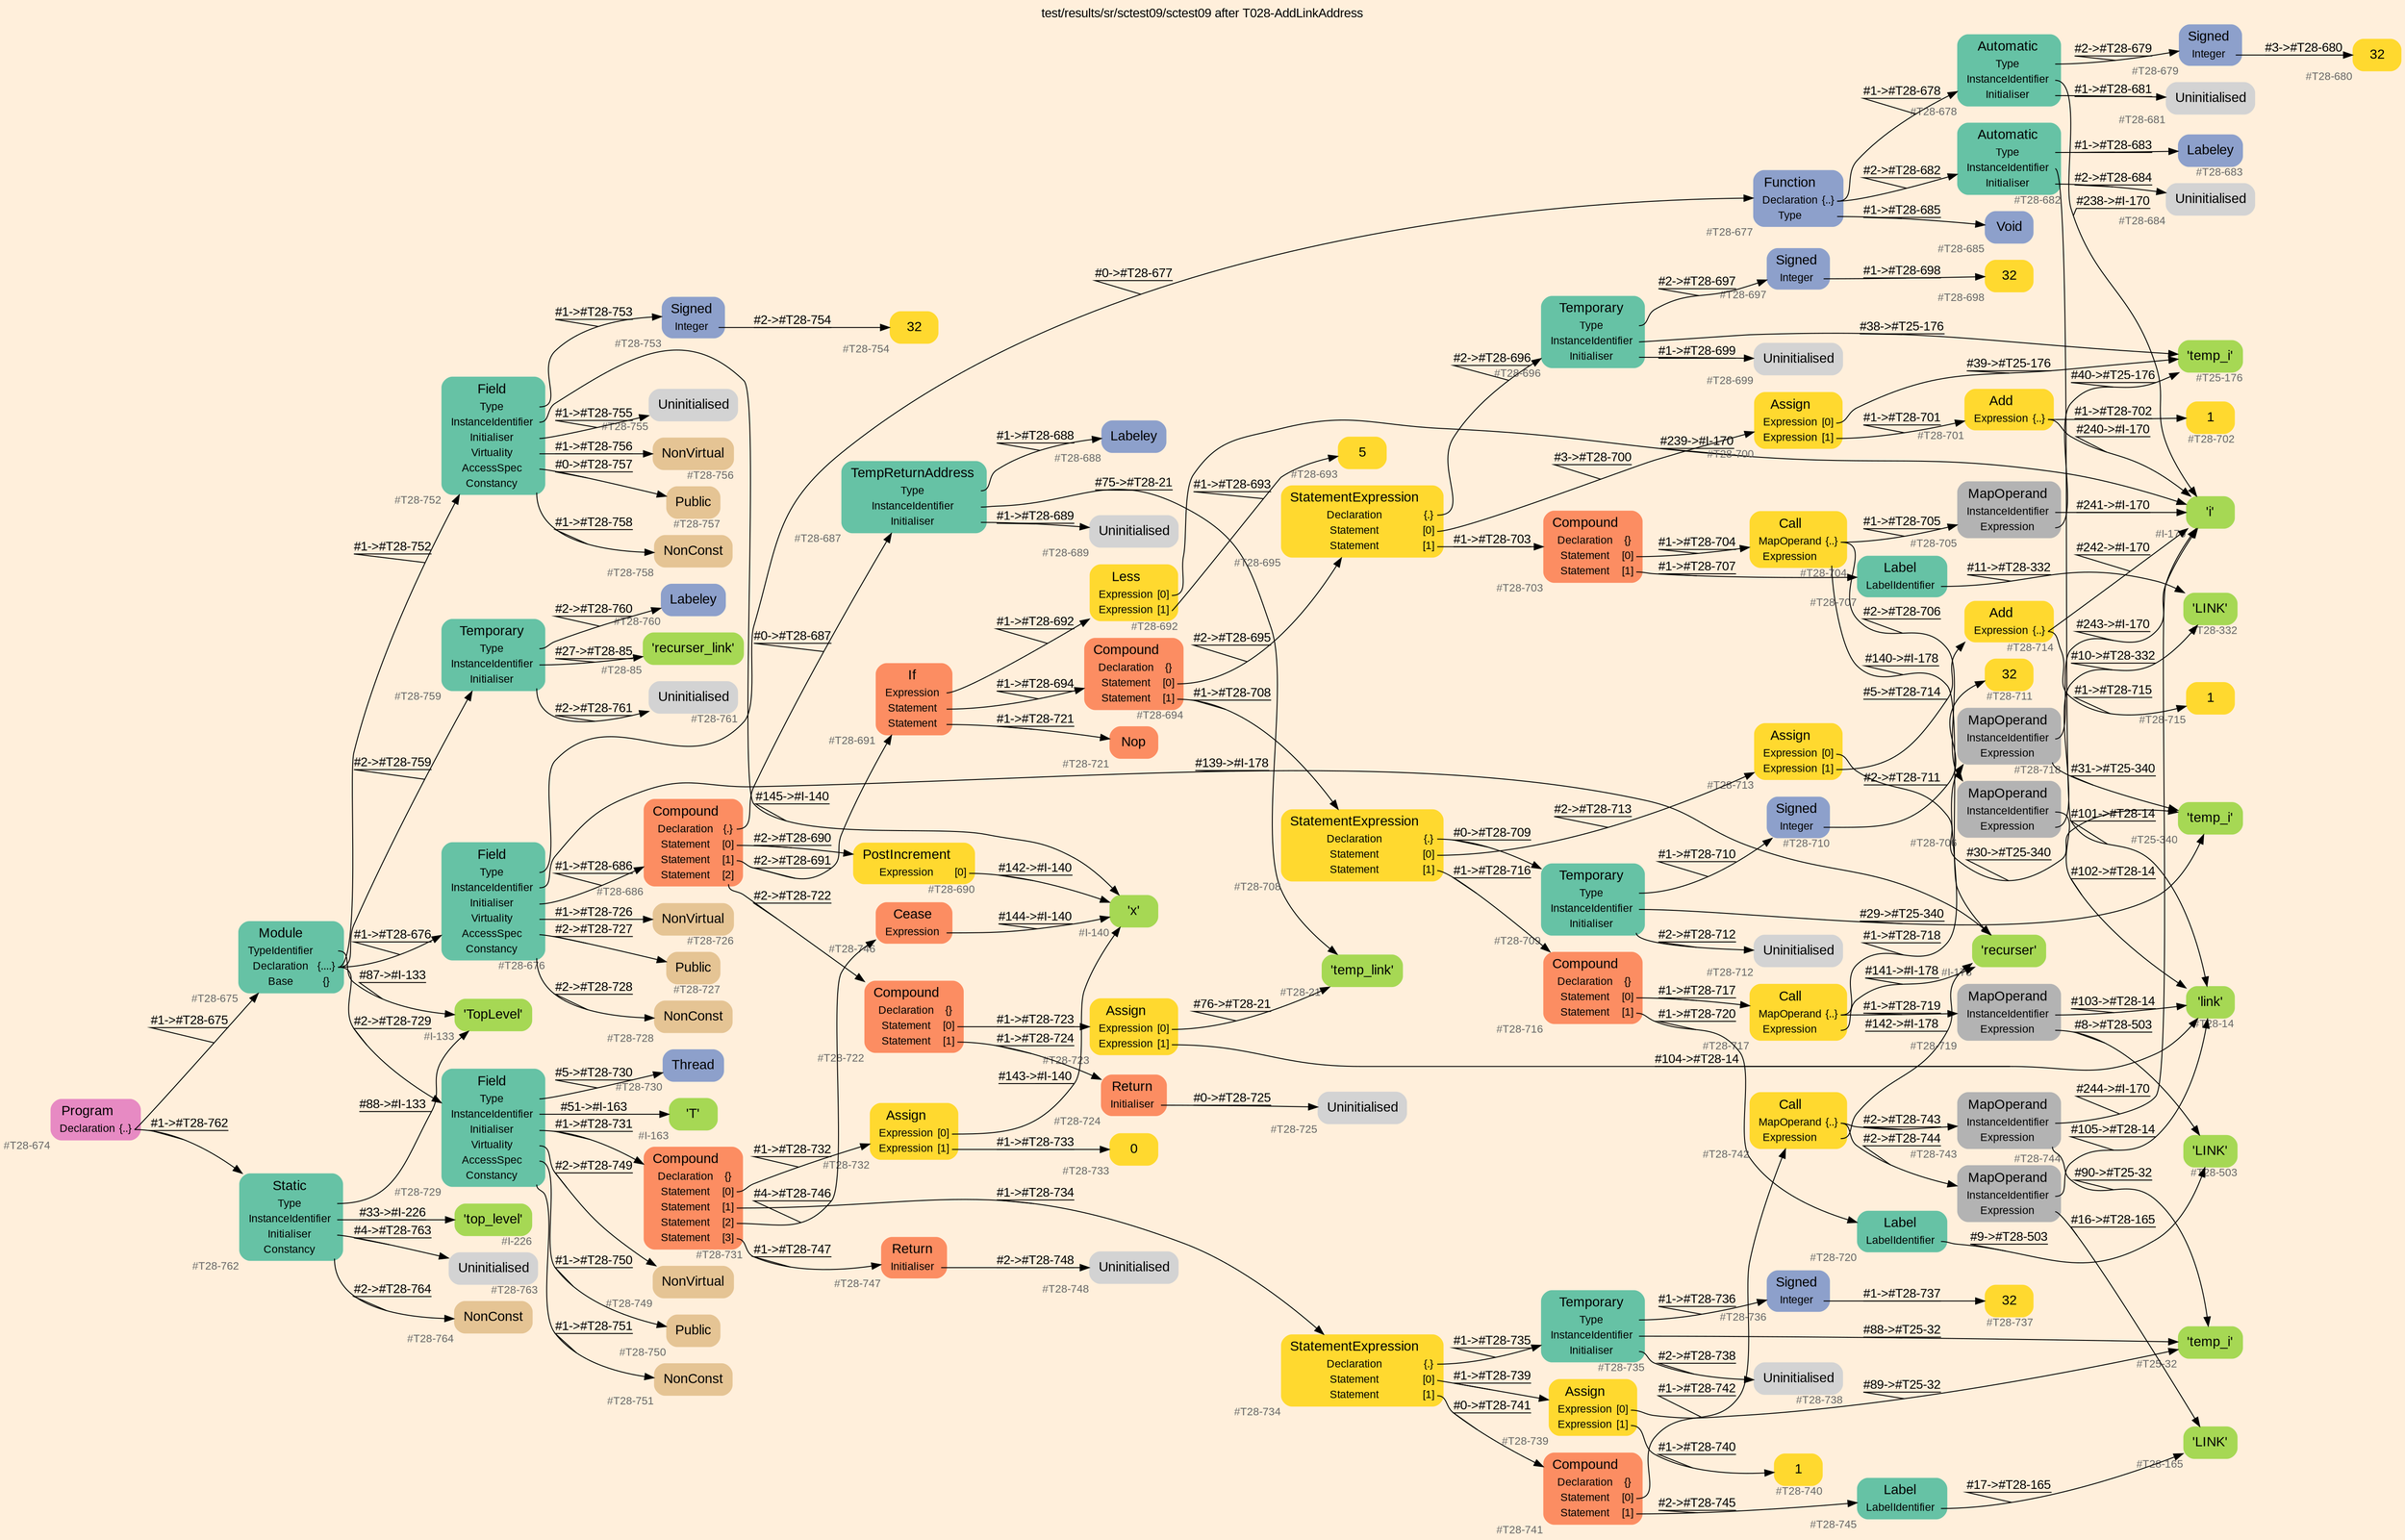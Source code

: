 digraph "test/results/sr/sctest09/sctest09 after T028-AddLinkAddress" {
label = "test/results/sr/sctest09/sctest09 after T028-AddLinkAddress"
labelloc = t
graph [
    rankdir = "LR"
    ranksep = 0.3
    bgcolor = antiquewhite1
    color = black
    fontcolor = black
    fontname = "Arial"
];
node [
    fontname = "Arial"
];
edge [
    fontname = "Arial"
];

// -------------------- node figure --------------------
// -------- block #T28-674 ----------
"#T28-674" [
    fillcolor = "/set28/4"
    xlabel = "#T28-674"
    fontsize = "12"
    fontcolor = grey40
    shape = "plaintext"
    label = <<TABLE BORDER="0" CELLBORDER="0" CELLSPACING="0">
     <TR><TD><FONT COLOR="black" POINT-SIZE="15">Program</FONT></TD></TR>
     <TR><TD><FONT COLOR="black" POINT-SIZE="12">Declaration</FONT></TD><TD PORT="port0"><FONT COLOR="black" POINT-SIZE="12">{..}</FONT></TD></TR>
    </TABLE>>
    style = "rounded,filled"
];

// -------- block #T28-675 ----------
"#T28-675" [
    fillcolor = "/set28/1"
    xlabel = "#T28-675"
    fontsize = "12"
    fontcolor = grey40
    shape = "plaintext"
    label = <<TABLE BORDER="0" CELLBORDER="0" CELLSPACING="0">
     <TR><TD><FONT COLOR="black" POINT-SIZE="15">Module</FONT></TD></TR>
     <TR><TD><FONT COLOR="black" POINT-SIZE="12">TypeIdentifier</FONT></TD><TD PORT="port0"></TD></TR>
     <TR><TD><FONT COLOR="black" POINT-SIZE="12">Declaration</FONT></TD><TD PORT="port1"><FONT COLOR="black" POINT-SIZE="12">{....}</FONT></TD></TR>
     <TR><TD><FONT COLOR="black" POINT-SIZE="12">Base</FONT></TD><TD PORT="port2"><FONT COLOR="black" POINT-SIZE="12">{}</FONT></TD></TR>
    </TABLE>>
    style = "rounded,filled"
];

// -------- block #I-133 ----------
"#I-133" [
    fillcolor = "/set28/5"
    xlabel = "#I-133"
    fontsize = "12"
    fontcolor = grey40
    shape = "plaintext"
    label = <<TABLE BORDER="0" CELLBORDER="0" CELLSPACING="0">
     <TR><TD><FONT COLOR="black" POINT-SIZE="15">'TopLevel'</FONT></TD></TR>
    </TABLE>>
    style = "rounded,filled"
];

// -------- block #T28-676 ----------
"#T28-676" [
    fillcolor = "/set28/1"
    xlabel = "#T28-676"
    fontsize = "12"
    fontcolor = grey40
    shape = "plaintext"
    label = <<TABLE BORDER="0" CELLBORDER="0" CELLSPACING="0">
     <TR><TD><FONT COLOR="black" POINT-SIZE="15">Field</FONT></TD></TR>
     <TR><TD><FONT COLOR="black" POINT-SIZE="12">Type</FONT></TD><TD PORT="port0"></TD></TR>
     <TR><TD><FONT COLOR="black" POINT-SIZE="12">InstanceIdentifier</FONT></TD><TD PORT="port1"></TD></TR>
     <TR><TD><FONT COLOR="black" POINT-SIZE="12">Initialiser</FONT></TD><TD PORT="port2"></TD></TR>
     <TR><TD><FONT COLOR="black" POINT-SIZE="12">Virtuality</FONT></TD><TD PORT="port3"></TD></TR>
     <TR><TD><FONT COLOR="black" POINT-SIZE="12">AccessSpec</FONT></TD><TD PORT="port4"></TD></TR>
     <TR><TD><FONT COLOR="black" POINT-SIZE="12">Constancy</FONT></TD><TD PORT="port5"></TD></TR>
    </TABLE>>
    style = "rounded,filled"
];

// -------- block #T28-677 ----------
"#T28-677" [
    fillcolor = "/set28/3"
    xlabel = "#T28-677"
    fontsize = "12"
    fontcolor = grey40
    shape = "plaintext"
    label = <<TABLE BORDER="0" CELLBORDER="0" CELLSPACING="0">
     <TR><TD><FONT COLOR="black" POINT-SIZE="15">Function</FONT></TD></TR>
     <TR><TD><FONT COLOR="black" POINT-SIZE="12">Declaration</FONT></TD><TD PORT="port0"><FONT COLOR="black" POINT-SIZE="12">{..}</FONT></TD></TR>
     <TR><TD><FONT COLOR="black" POINT-SIZE="12">Type</FONT></TD><TD PORT="port1"></TD></TR>
    </TABLE>>
    style = "rounded,filled"
];

// -------- block #T28-678 ----------
"#T28-678" [
    fillcolor = "/set28/1"
    xlabel = "#T28-678"
    fontsize = "12"
    fontcolor = grey40
    shape = "plaintext"
    label = <<TABLE BORDER="0" CELLBORDER="0" CELLSPACING="0">
     <TR><TD><FONT COLOR="black" POINT-SIZE="15">Automatic</FONT></TD></TR>
     <TR><TD><FONT COLOR="black" POINT-SIZE="12">Type</FONT></TD><TD PORT="port0"></TD></TR>
     <TR><TD><FONT COLOR="black" POINT-SIZE="12">InstanceIdentifier</FONT></TD><TD PORT="port1"></TD></TR>
     <TR><TD><FONT COLOR="black" POINT-SIZE="12">Initialiser</FONT></TD><TD PORT="port2"></TD></TR>
    </TABLE>>
    style = "rounded,filled"
];

// -------- block #T28-679 ----------
"#T28-679" [
    fillcolor = "/set28/3"
    xlabel = "#T28-679"
    fontsize = "12"
    fontcolor = grey40
    shape = "plaintext"
    label = <<TABLE BORDER="0" CELLBORDER="0" CELLSPACING="0">
     <TR><TD><FONT COLOR="black" POINT-SIZE="15">Signed</FONT></TD></TR>
     <TR><TD><FONT COLOR="black" POINT-SIZE="12">Integer</FONT></TD><TD PORT="port0"></TD></TR>
    </TABLE>>
    style = "rounded,filled"
];

// -------- block #T28-680 ----------
"#T28-680" [
    fillcolor = "/set28/6"
    xlabel = "#T28-680"
    fontsize = "12"
    fontcolor = grey40
    shape = "plaintext"
    label = <<TABLE BORDER="0" CELLBORDER="0" CELLSPACING="0">
     <TR><TD><FONT COLOR="black" POINT-SIZE="15">32</FONT></TD></TR>
    </TABLE>>
    style = "rounded,filled"
];

// -------- block #I-170 ----------
"#I-170" [
    fillcolor = "/set28/5"
    xlabel = "#I-170"
    fontsize = "12"
    fontcolor = grey40
    shape = "plaintext"
    label = <<TABLE BORDER="0" CELLBORDER="0" CELLSPACING="0">
     <TR><TD><FONT COLOR="black" POINT-SIZE="15">'i'</FONT></TD></TR>
    </TABLE>>
    style = "rounded,filled"
];

// -------- block #T28-681 ----------
"#T28-681" [
    xlabel = "#T28-681"
    fontsize = "12"
    fontcolor = grey40
    shape = "plaintext"
    label = <<TABLE BORDER="0" CELLBORDER="0" CELLSPACING="0">
     <TR><TD><FONT COLOR="black" POINT-SIZE="15">Uninitialised</FONT></TD></TR>
    </TABLE>>
    style = "rounded,filled"
];

// -------- block #T28-682 ----------
"#T28-682" [
    fillcolor = "/set28/1"
    xlabel = "#T28-682"
    fontsize = "12"
    fontcolor = grey40
    shape = "plaintext"
    label = <<TABLE BORDER="0" CELLBORDER="0" CELLSPACING="0">
     <TR><TD><FONT COLOR="black" POINT-SIZE="15">Automatic</FONT></TD></TR>
     <TR><TD><FONT COLOR="black" POINT-SIZE="12">Type</FONT></TD><TD PORT="port0"></TD></TR>
     <TR><TD><FONT COLOR="black" POINT-SIZE="12">InstanceIdentifier</FONT></TD><TD PORT="port1"></TD></TR>
     <TR><TD><FONT COLOR="black" POINT-SIZE="12">Initialiser</FONT></TD><TD PORT="port2"></TD></TR>
    </TABLE>>
    style = "rounded,filled"
];

// -------- block #T28-683 ----------
"#T28-683" [
    fillcolor = "/set28/3"
    xlabel = "#T28-683"
    fontsize = "12"
    fontcolor = grey40
    shape = "plaintext"
    label = <<TABLE BORDER="0" CELLBORDER="0" CELLSPACING="0">
     <TR><TD><FONT COLOR="black" POINT-SIZE="15">Labeley</FONT></TD></TR>
    </TABLE>>
    style = "rounded,filled"
];

// -------- block #T28-14 ----------
"#T28-14" [
    fillcolor = "/set28/5"
    xlabel = "#T28-14"
    fontsize = "12"
    fontcolor = grey40
    shape = "plaintext"
    label = <<TABLE BORDER="0" CELLBORDER="0" CELLSPACING="0">
     <TR><TD><FONT COLOR="black" POINT-SIZE="15">'link'</FONT></TD></TR>
    </TABLE>>
    style = "rounded,filled"
];

// -------- block #T28-684 ----------
"#T28-684" [
    xlabel = "#T28-684"
    fontsize = "12"
    fontcolor = grey40
    shape = "plaintext"
    label = <<TABLE BORDER="0" CELLBORDER="0" CELLSPACING="0">
     <TR><TD><FONT COLOR="black" POINT-SIZE="15">Uninitialised</FONT></TD></TR>
    </TABLE>>
    style = "rounded,filled"
];

// -------- block #T28-685 ----------
"#T28-685" [
    fillcolor = "/set28/3"
    xlabel = "#T28-685"
    fontsize = "12"
    fontcolor = grey40
    shape = "plaintext"
    label = <<TABLE BORDER="0" CELLBORDER="0" CELLSPACING="0">
     <TR><TD><FONT COLOR="black" POINT-SIZE="15">Void</FONT></TD></TR>
    </TABLE>>
    style = "rounded,filled"
];

// -------- block #I-178 ----------
"#I-178" [
    fillcolor = "/set28/5"
    xlabel = "#I-178"
    fontsize = "12"
    fontcolor = grey40
    shape = "plaintext"
    label = <<TABLE BORDER="0" CELLBORDER="0" CELLSPACING="0">
     <TR><TD><FONT COLOR="black" POINT-SIZE="15">'recurser'</FONT></TD></TR>
    </TABLE>>
    style = "rounded,filled"
];

// -------- block #T28-686 ----------
"#T28-686" [
    fillcolor = "/set28/2"
    xlabel = "#T28-686"
    fontsize = "12"
    fontcolor = grey40
    shape = "plaintext"
    label = <<TABLE BORDER="0" CELLBORDER="0" CELLSPACING="0">
     <TR><TD><FONT COLOR="black" POINT-SIZE="15">Compound</FONT></TD></TR>
     <TR><TD><FONT COLOR="black" POINT-SIZE="12">Declaration</FONT></TD><TD PORT="port0"><FONT COLOR="black" POINT-SIZE="12">{.}</FONT></TD></TR>
     <TR><TD><FONT COLOR="black" POINT-SIZE="12">Statement</FONT></TD><TD PORT="port1"><FONT COLOR="black" POINT-SIZE="12">[0]</FONT></TD></TR>
     <TR><TD><FONT COLOR="black" POINT-SIZE="12">Statement</FONT></TD><TD PORT="port2"><FONT COLOR="black" POINT-SIZE="12">[1]</FONT></TD></TR>
     <TR><TD><FONT COLOR="black" POINT-SIZE="12">Statement</FONT></TD><TD PORT="port3"><FONT COLOR="black" POINT-SIZE="12">[2]</FONT></TD></TR>
    </TABLE>>
    style = "rounded,filled"
];

// -------- block #T28-687 ----------
"#T28-687" [
    fillcolor = "/set28/1"
    xlabel = "#T28-687"
    fontsize = "12"
    fontcolor = grey40
    shape = "plaintext"
    label = <<TABLE BORDER="0" CELLBORDER="0" CELLSPACING="0">
     <TR><TD><FONT COLOR="black" POINT-SIZE="15">TempReturnAddress</FONT></TD></TR>
     <TR><TD><FONT COLOR="black" POINT-SIZE="12">Type</FONT></TD><TD PORT="port0"></TD></TR>
     <TR><TD><FONT COLOR="black" POINT-SIZE="12">InstanceIdentifier</FONT></TD><TD PORT="port1"></TD></TR>
     <TR><TD><FONT COLOR="black" POINT-SIZE="12">Initialiser</FONT></TD><TD PORT="port2"></TD></TR>
    </TABLE>>
    style = "rounded,filled"
];

// -------- block #T28-688 ----------
"#T28-688" [
    fillcolor = "/set28/3"
    xlabel = "#T28-688"
    fontsize = "12"
    fontcolor = grey40
    shape = "plaintext"
    label = <<TABLE BORDER="0" CELLBORDER="0" CELLSPACING="0">
     <TR><TD><FONT COLOR="black" POINT-SIZE="15">Labeley</FONT></TD></TR>
    </TABLE>>
    style = "rounded,filled"
];

// -------- block #T28-21 ----------
"#T28-21" [
    fillcolor = "/set28/5"
    xlabel = "#T28-21"
    fontsize = "12"
    fontcolor = grey40
    shape = "plaintext"
    label = <<TABLE BORDER="0" CELLBORDER="0" CELLSPACING="0">
     <TR><TD><FONT COLOR="black" POINT-SIZE="15">'temp_link'</FONT></TD></TR>
    </TABLE>>
    style = "rounded,filled"
];

// -------- block #T28-689 ----------
"#T28-689" [
    xlabel = "#T28-689"
    fontsize = "12"
    fontcolor = grey40
    shape = "plaintext"
    label = <<TABLE BORDER="0" CELLBORDER="0" CELLSPACING="0">
     <TR><TD><FONT COLOR="black" POINT-SIZE="15">Uninitialised</FONT></TD></TR>
    </TABLE>>
    style = "rounded,filled"
];

// -------- block #T28-690 ----------
"#T28-690" [
    fillcolor = "/set28/6"
    xlabel = "#T28-690"
    fontsize = "12"
    fontcolor = grey40
    shape = "plaintext"
    label = <<TABLE BORDER="0" CELLBORDER="0" CELLSPACING="0">
     <TR><TD><FONT COLOR="black" POINT-SIZE="15">PostIncrement</FONT></TD></TR>
     <TR><TD><FONT COLOR="black" POINT-SIZE="12">Expression</FONT></TD><TD PORT="port0"><FONT COLOR="black" POINT-SIZE="12">[0]</FONT></TD></TR>
    </TABLE>>
    style = "rounded,filled"
];

// -------- block #I-140 ----------
"#I-140" [
    fillcolor = "/set28/5"
    xlabel = "#I-140"
    fontsize = "12"
    fontcolor = grey40
    shape = "plaintext"
    label = <<TABLE BORDER="0" CELLBORDER="0" CELLSPACING="0">
     <TR><TD><FONT COLOR="black" POINT-SIZE="15">'x'</FONT></TD></TR>
    </TABLE>>
    style = "rounded,filled"
];

// -------- block #T28-691 ----------
"#T28-691" [
    fillcolor = "/set28/2"
    xlabel = "#T28-691"
    fontsize = "12"
    fontcolor = grey40
    shape = "plaintext"
    label = <<TABLE BORDER="0" CELLBORDER="0" CELLSPACING="0">
     <TR><TD><FONT COLOR="black" POINT-SIZE="15">If</FONT></TD></TR>
     <TR><TD><FONT COLOR="black" POINT-SIZE="12">Expression</FONT></TD><TD PORT="port0"></TD></TR>
     <TR><TD><FONT COLOR="black" POINT-SIZE="12">Statement</FONT></TD><TD PORT="port1"></TD></TR>
     <TR><TD><FONT COLOR="black" POINT-SIZE="12">Statement</FONT></TD><TD PORT="port2"></TD></TR>
    </TABLE>>
    style = "rounded,filled"
];

// -------- block #T28-692 ----------
"#T28-692" [
    fillcolor = "/set28/6"
    xlabel = "#T28-692"
    fontsize = "12"
    fontcolor = grey40
    shape = "plaintext"
    label = <<TABLE BORDER="0" CELLBORDER="0" CELLSPACING="0">
     <TR><TD><FONT COLOR="black" POINT-SIZE="15">Less</FONT></TD></TR>
     <TR><TD><FONT COLOR="black" POINT-SIZE="12">Expression</FONT></TD><TD PORT="port0"><FONT COLOR="black" POINT-SIZE="12">[0]</FONT></TD></TR>
     <TR><TD><FONT COLOR="black" POINT-SIZE="12">Expression</FONT></TD><TD PORT="port1"><FONT COLOR="black" POINT-SIZE="12">[1]</FONT></TD></TR>
    </TABLE>>
    style = "rounded,filled"
];

// -------- block #T28-693 ----------
"#T28-693" [
    fillcolor = "/set28/6"
    xlabel = "#T28-693"
    fontsize = "12"
    fontcolor = grey40
    shape = "plaintext"
    label = <<TABLE BORDER="0" CELLBORDER="0" CELLSPACING="0">
     <TR><TD><FONT COLOR="black" POINT-SIZE="15">5</FONT></TD></TR>
    </TABLE>>
    style = "rounded,filled"
];

// -------- block #T28-694 ----------
"#T28-694" [
    fillcolor = "/set28/2"
    xlabel = "#T28-694"
    fontsize = "12"
    fontcolor = grey40
    shape = "plaintext"
    label = <<TABLE BORDER="0" CELLBORDER="0" CELLSPACING="0">
     <TR><TD><FONT COLOR="black" POINT-SIZE="15">Compound</FONT></TD></TR>
     <TR><TD><FONT COLOR="black" POINT-SIZE="12">Declaration</FONT></TD><TD PORT="port0"><FONT COLOR="black" POINT-SIZE="12">{}</FONT></TD></TR>
     <TR><TD><FONT COLOR="black" POINT-SIZE="12">Statement</FONT></TD><TD PORT="port1"><FONT COLOR="black" POINT-SIZE="12">[0]</FONT></TD></TR>
     <TR><TD><FONT COLOR="black" POINT-SIZE="12">Statement</FONT></TD><TD PORT="port2"><FONT COLOR="black" POINT-SIZE="12">[1]</FONT></TD></TR>
    </TABLE>>
    style = "rounded,filled"
];

// -------- block #T28-695 ----------
"#T28-695" [
    fillcolor = "/set28/6"
    xlabel = "#T28-695"
    fontsize = "12"
    fontcolor = grey40
    shape = "plaintext"
    label = <<TABLE BORDER="0" CELLBORDER="0" CELLSPACING="0">
     <TR><TD><FONT COLOR="black" POINT-SIZE="15">StatementExpression</FONT></TD></TR>
     <TR><TD><FONT COLOR="black" POINT-SIZE="12">Declaration</FONT></TD><TD PORT="port0"><FONT COLOR="black" POINT-SIZE="12">{.}</FONT></TD></TR>
     <TR><TD><FONT COLOR="black" POINT-SIZE="12">Statement</FONT></TD><TD PORT="port1"><FONT COLOR="black" POINT-SIZE="12">[0]</FONT></TD></TR>
     <TR><TD><FONT COLOR="black" POINT-SIZE="12">Statement</FONT></TD><TD PORT="port2"><FONT COLOR="black" POINT-SIZE="12">[1]</FONT></TD></TR>
    </TABLE>>
    style = "rounded,filled"
];

// -------- block #T28-696 ----------
"#T28-696" [
    fillcolor = "/set28/1"
    xlabel = "#T28-696"
    fontsize = "12"
    fontcolor = grey40
    shape = "plaintext"
    label = <<TABLE BORDER="0" CELLBORDER="0" CELLSPACING="0">
     <TR><TD><FONT COLOR="black" POINT-SIZE="15">Temporary</FONT></TD></TR>
     <TR><TD><FONT COLOR="black" POINT-SIZE="12">Type</FONT></TD><TD PORT="port0"></TD></TR>
     <TR><TD><FONT COLOR="black" POINT-SIZE="12">InstanceIdentifier</FONT></TD><TD PORT="port1"></TD></TR>
     <TR><TD><FONT COLOR="black" POINT-SIZE="12">Initialiser</FONT></TD><TD PORT="port2"></TD></TR>
    </TABLE>>
    style = "rounded,filled"
];

// -------- block #T28-697 ----------
"#T28-697" [
    fillcolor = "/set28/3"
    xlabel = "#T28-697"
    fontsize = "12"
    fontcolor = grey40
    shape = "plaintext"
    label = <<TABLE BORDER="0" CELLBORDER="0" CELLSPACING="0">
     <TR><TD><FONT COLOR="black" POINT-SIZE="15">Signed</FONT></TD></TR>
     <TR><TD><FONT COLOR="black" POINT-SIZE="12">Integer</FONT></TD><TD PORT="port0"></TD></TR>
    </TABLE>>
    style = "rounded,filled"
];

// -------- block #T28-698 ----------
"#T28-698" [
    fillcolor = "/set28/6"
    xlabel = "#T28-698"
    fontsize = "12"
    fontcolor = grey40
    shape = "plaintext"
    label = <<TABLE BORDER="0" CELLBORDER="0" CELLSPACING="0">
     <TR><TD><FONT COLOR="black" POINT-SIZE="15">32</FONT></TD></TR>
    </TABLE>>
    style = "rounded,filled"
];

// -------- block #T25-176 ----------
"#T25-176" [
    fillcolor = "/set28/5"
    xlabel = "#T25-176"
    fontsize = "12"
    fontcolor = grey40
    shape = "plaintext"
    label = <<TABLE BORDER="0" CELLBORDER="0" CELLSPACING="0">
     <TR><TD><FONT COLOR="black" POINT-SIZE="15">'temp_i'</FONT></TD></TR>
    </TABLE>>
    style = "rounded,filled"
];

// -------- block #T28-699 ----------
"#T28-699" [
    xlabel = "#T28-699"
    fontsize = "12"
    fontcolor = grey40
    shape = "plaintext"
    label = <<TABLE BORDER="0" CELLBORDER="0" CELLSPACING="0">
     <TR><TD><FONT COLOR="black" POINT-SIZE="15">Uninitialised</FONT></TD></TR>
    </TABLE>>
    style = "rounded,filled"
];

// -------- block #T28-700 ----------
"#T28-700" [
    fillcolor = "/set28/6"
    xlabel = "#T28-700"
    fontsize = "12"
    fontcolor = grey40
    shape = "plaintext"
    label = <<TABLE BORDER="0" CELLBORDER="0" CELLSPACING="0">
     <TR><TD><FONT COLOR="black" POINT-SIZE="15">Assign</FONT></TD></TR>
     <TR><TD><FONT COLOR="black" POINT-SIZE="12">Expression</FONT></TD><TD PORT="port0"><FONT COLOR="black" POINT-SIZE="12">[0]</FONT></TD></TR>
     <TR><TD><FONT COLOR="black" POINT-SIZE="12">Expression</FONT></TD><TD PORT="port1"><FONT COLOR="black" POINT-SIZE="12">[1]</FONT></TD></TR>
    </TABLE>>
    style = "rounded,filled"
];

// -------- block #T28-701 ----------
"#T28-701" [
    fillcolor = "/set28/6"
    xlabel = "#T28-701"
    fontsize = "12"
    fontcolor = grey40
    shape = "plaintext"
    label = <<TABLE BORDER="0" CELLBORDER="0" CELLSPACING="0">
     <TR><TD><FONT COLOR="black" POINT-SIZE="15">Add</FONT></TD></TR>
     <TR><TD><FONT COLOR="black" POINT-SIZE="12">Expression</FONT></TD><TD PORT="port0"><FONT COLOR="black" POINT-SIZE="12">{..}</FONT></TD></TR>
    </TABLE>>
    style = "rounded,filled"
];

// -------- block #T28-702 ----------
"#T28-702" [
    fillcolor = "/set28/6"
    xlabel = "#T28-702"
    fontsize = "12"
    fontcolor = grey40
    shape = "plaintext"
    label = <<TABLE BORDER="0" CELLBORDER="0" CELLSPACING="0">
     <TR><TD><FONT COLOR="black" POINT-SIZE="15">1</FONT></TD></TR>
    </TABLE>>
    style = "rounded,filled"
];

// -------- block #T28-703 ----------
"#T28-703" [
    fillcolor = "/set28/2"
    xlabel = "#T28-703"
    fontsize = "12"
    fontcolor = grey40
    shape = "plaintext"
    label = <<TABLE BORDER="0" CELLBORDER="0" CELLSPACING="0">
     <TR><TD><FONT COLOR="black" POINT-SIZE="15">Compound</FONT></TD></TR>
     <TR><TD><FONT COLOR="black" POINT-SIZE="12">Declaration</FONT></TD><TD PORT="port0"><FONT COLOR="black" POINT-SIZE="12">{}</FONT></TD></TR>
     <TR><TD><FONT COLOR="black" POINT-SIZE="12">Statement</FONT></TD><TD PORT="port1"><FONT COLOR="black" POINT-SIZE="12">[0]</FONT></TD></TR>
     <TR><TD><FONT COLOR="black" POINT-SIZE="12">Statement</FONT></TD><TD PORT="port2"><FONT COLOR="black" POINT-SIZE="12">[1]</FONT></TD></TR>
    </TABLE>>
    style = "rounded,filled"
];

// -------- block #T28-704 ----------
"#T28-704" [
    fillcolor = "/set28/6"
    xlabel = "#T28-704"
    fontsize = "12"
    fontcolor = grey40
    shape = "plaintext"
    label = <<TABLE BORDER="0" CELLBORDER="0" CELLSPACING="0">
     <TR><TD><FONT COLOR="black" POINT-SIZE="15">Call</FONT></TD></TR>
     <TR><TD><FONT COLOR="black" POINT-SIZE="12">MapOperand</FONT></TD><TD PORT="port0"><FONT COLOR="black" POINT-SIZE="12">{..}</FONT></TD></TR>
     <TR><TD><FONT COLOR="black" POINT-SIZE="12">Expression</FONT></TD><TD PORT="port1"></TD></TR>
    </TABLE>>
    style = "rounded,filled"
];

// -------- block #T28-705 ----------
"#T28-705" [
    fillcolor = "/set28/8"
    xlabel = "#T28-705"
    fontsize = "12"
    fontcolor = grey40
    shape = "plaintext"
    label = <<TABLE BORDER="0" CELLBORDER="0" CELLSPACING="0">
     <TR><TD><FONT COLOR="black" POINT-SIZE="15">MapOperand</FONT></TD></TR>
     <TR><TD><FONT COLOR="black" POINT-SIZE="12">InstanceIdentifier</FONT></TD><TD PORT="port0"></TD></TR>
     <TR><TD><FONT COLOR="black" POINT-SIZE="12">Expression</FONT></TD><TD PORT="port1"></TD></TR>
    </TABLE>>
    style = "rounded,filled"
];

// -------- block #T28-706 ----------
"#T28-706" [
    fillcolor = "/set28/8"
    xlabel = "#T28-706"
    fontsize = "12"
    fontcolor = grey40
    shape = "plaintext"
    label = <<TABLE BORDER="0" CELLBORDER="0" CELLSPACING="0">
     <TR><TD><FONT COLOR="black" POINT-SIZE="15">MapOperand</FONT></TD></TR>
     <TR><TD><FONT COLOR="black" POINT-SIZE="12">InstanceIdentifier</FONT></TD><TD PORT="port0"></TD></TR>
     <TR><TD><FONT COLOR="black" POINT-SIZE="12">Expression</FONT></TD><TD PORT="port1"></TD></TR>
    </TABLE>>
    style = "rounded,filled"
];

// -------- block #T28-332 ----------
"#T28-332" [
    fillcolor = "/set28/5"
    xlabel = "#T28-332"
    fontsize = "12"
    fontcolor = grey40
    shape = "plaintext"
    label = <<TABLE BORDER="0" CELLBORDER="0" CELLSPACING="0">
     <TR><TD><FONT COLOR="black" POINT-SIZE="15">'LINK'</FONT></TD></TR>
    </TABLE>>
    style = "rounded,filled"
];

// -------- block #T28-707 ----------
"#T28-707" [
    fillcolor = "/set28/1"
    xlabel = "#T28-707"
    fontsize = "12"
    fontcolor = grey40
    shape = "plaintext"
    label = <<TABLE BORDER="0" CELLBORDER="0" CELLSPACING="0">
     <TR><TD><FONT COLOR="black" POINT-SIZE="15">Label</FONT></TD></TR>
     <TR><TD><FONT COLOR="black" POINT-SIZE="12">LabelIdentifier</FONT></TD><TD PORT="port0"></TD></TR>
    </TABLE>>
    style = "rounded,filled"
];

// -------- block #T28-708 ----------
"#T28-708" [
    fillcolor = "/set28/6"
    xlabel = "#T28-708"
    fontsize = "12"
    fontcolor = grey40
    shape = "plaintext"
    label = <<TABLE BORDER="0" CELLBORDER="0" CELLSPACING="0">
     <TR><TD><FONT COLOR="black" POINT-SIZE="15">StatementExpression</FONT></TD></TR>
     <TR><TD><FONT COLOR="black" POINT-SIZE="12">Declaration</FONT></TD><TD PORT="port0"><FONT COLOR="black" POINT-SIZE="12">{.}</FONT></TD></TR>
     <TR><TD><FONT COLOR="black" POINT-SIZE="12">Statement</FONT></TD><TD PORT="port1"><FONT COLOR="black" POINT-SIZE="12">[0]</FONT></TD></TR>
     <TR><TD><FONT COLOR="black" POINT-SIZE="12">Statement</FONT></TD><TD PORT="port2"><FONT COLOR="black" POINT-SIZE="12">[1]</FONT></TD></TR>
    </TABLE>>
    style = "rounded,filled"
];

// -------- block #T28-709 ----------
"#T28-709" [
    fillcolor = "/set28/1"
    xlabel = "#T28-709"
    fontsize = "12"
    fontcolor = grey40
    shape = "plaintext"
    label = <<TABLE BORDER="0" CELLBORDER="0" CELLSPACING="0">
     <TR><TD><FONT COLOR="black" POINT-SIZE="15">Temporary</FONT></TD></TR>
     <TR><TD><FONT COLOR="black" POINT-SIZE="12">Type</FONT></TD><TD PORT="port0"></TD></TR>
     <TR><TD><FONT COLOR="black" POINT-SIZE="12">InstanceIdentifier</FONT></TD><TD PORT="port1"></TD></TR>
     <TR><TD><FONT COLOR="black" POINT-SIZE="12">Initialiser</FONT></TD><TD PORT="port2"></TD></TR>
    </TABLE>>
    style = "rounded,filled"
];

// -------- block #T28-710 ----------
"#T28-710" [
    fillcolor = "/set28/3"
    xlabel = "#T28-710"
    fontsize = "12"
    fontcolor = grey40
    shape = "plaintext"
    label = <<TABLE BORDER="0" CELLBORDER="0" CELLSPACING="0">
     <TR><TD><FONT COLOR="black" POINT-SIZE="15">Signed</FONT></TD></TR>
     <TR><TD><FONT COLOR="black" POINT-SIZE="12">Integer</FONT></TD><TD PORT="port0"></TD></TR>
    </TABLE>>
    style = "rounded,filled"
];

// -------- block #T28-711 ----------
"#T28-711" [
    fillcolor = "/set28/6"
    xlabel = "#T28-711"
    fontsize = "12"
    fontcolor = grey40
    shape = "plaintext"
    label = <<TABLE BORDER="0" CELLBORDER="0" CELLSPACING="0">
     <TR><TD><FONT COLOR="black" POINT-SIZE="15">32</FONT></TD></TR>
    </TABLE>>
    style = "rounded,filled"
];

// -------- block #T25-340 ----------
"#T25-340" [
    fillcolor = "/set28/5"
    xlabel = "#T25-340"
    fontsize = "12"
    fontcolor = grey40
    shape = "plaintext"
    label = <<TABLE BORDER="0" CELLBORDER="0" CELLSPACING="0">
     <TR><TD><FONT COLOR="black" POINT-SIZE="15">'temp_i'</FONT></TD></TR>
    </TABLE>>
    style = "rounded,filled"
];

// -------- block #T28-712 ----------
"#T28-712" [
    xlabel = "#T28-712"
    fontsize = "12"
    fontcolor = grey40
    shape = "plaintext"
    label = <<TABLE BORDER="0" CELLBORDER="0" CELLSPACING="0">
     <TR><TD><FONT COLOR="black" POINT-SIZE="15">Uninitialised</FONT></TD></TR>
    </TABLE>>
    style = "rounded,filled"
];

// -------- block #T28-713 ----------
"#T28-713" [
    fillcolor = "/set28/6"
    xlabel = "#T28-713"
    fontsize = "12"
    fontcolor = grey40
    shape = "plaintext"
    label = <<TABLE BORDER="0" CELLBORDER="0" CELLSPACING="0">
     <TR><TD><FONT COLOR="black" POINT-SIZE="15">Assign</FONT></TD></TR>
     <TR><TD><FONT COLOR="black" POINT-SIZE="12">Expression</FONT></TD><TD PORT="port0"><FONT COLOR="black" POINT-SIZE="12">[0]</FONT></TD></TR>
     <TR><TD><FONT COLOR="black" POINT-SIZE="12">Expression</FONT></TD><TD PORT="port1"><FONT COLOR="black" POINT-SIZE="12">[1]</FONT></TD></TR>
    </TABLE>>
    style = "rounded,filled"
];

// -------- block #T28-714 ----------
"#T28-714" [
    fillcolor = "/set28/6"
    xlabel = "#T28-714"
    fontsize = "12"
    fontcolor = grey40
    shape = "plaintext"
    label = <<TABLE BORDER="0" CELLBORDER="0" CELLSPACING="0">
     <TR><TD><FONT COLOR="black" POINT-SIZE="15">Add</FONT></TD></TR>
     <TR><TD><FONT COLOR="black" POINT-SIZE="12">Expression</FONT></TD><TD PORT="port0"><FONT COLOR="black" POINT-SIZE="12">{..}</FONT></TD></TR>
    </TABLE>>
    style = "rounded,filled"
];

// -------- block #T28-715 ----------
"#T28-715" [
    fillcolor = "/set28/6"
    xlabel = "#T28-715"
    fontsize = "12"
    fontcolor = grey40
    shape = "plaintext"
    label = <<TABLE BORDER="0" CELLBORDER="0" CELLSPACING="0">
     <TR><TD><FONT COLOR="black" POINT-SIZE="15">1</FONT></TD></TR>
    </TABLE>>
    style = "rounded,filled"
];

// -------- block #T28-716 ----------
"#T28-716" [
    fillcolor = "/set28/2"
    xlabel = "#T28-716"
    fontsize = "12"
    fontcolor = grey40
    shape = "plaintext"
    label = <<TABLE BORDER="0" CELLBORDER="0" CELLSPACING="0">
     <TR><TD><FONT COLOR="black" POINT-SIZE="15">Compound</FONT></TD></TR>
     <TR><TD><FONT COLOR="black" POINT-SIZE="12">Declaration</FONT></TD><TD PORT="port0"><FONT COLOR="black" POINT-SIZE="12">{}</FONT></TD></TR>
     <TR><TD><FONT COLOR="black" POINT-SIZE="12">Statement</FONT></TD><TD PORT="port1"><FONT COLOR="black" POINT-SIZE="12">[0]</FONT></TD></TR>
     <TR><TD><FONT COLOR="black" POINT-SIZE="12">Statement</FONT></TD><TD PORT="port2"><FONT COLOR="black" POINT-SIZE="12">[1]</FONT></TD></TR>
    </TABLE>>
    style = "rounded,filled"
];

// -------- block #T28-717 ----------
"#T28-717" [
    fillcolor = "/set28/6"
    xlabel = "#T28-717"
    fontsize = "12"
    fontcolor = grey40
    shape = "plaintext"
    label = <<TABLE BORDER="0" CELLBORDER="0" CELLSPACING="0">
     <TR><TD><FONT COLOR="black" POINT-SIZE="15">Call</FONT></TD></TR>
     <TR><TD><FONT COLOR="black" POINT-SIZE="12">MapOperand</FONT></TD><TD PORT="port0"><FONT COLOR="black" POINT-SIZE="12">{..}</FONT></TD></TR>
     <TR><TD><FONT COLOR="black" POINT-SIZE="12">Expression</FONT></TD><TD PORT="port1"></TD></TR>
    </TABLE>>
    style = "rounded,filled"
];

// -------- block #T28-718 ----------
"#T28-718" [
    fillcolor = "/set28/8"
    xlabel = "#T28-718"
    fontsize = "12"
    fontcolor = grey40
    shape = "plaintext"
    label = <<TABLE BORDER="0" CELLBORDER="0" CELLSPACING="0">
     <TR><TD><FONT COLOR="black" POINT-SIZE="15">MapOperand</FONT></TD></TR>
     <TR><TD><FONT COLOR="black" POINT-SIZE="12">InstanceIdentifier</FONT></TD><TD PORT="port0"></TD></TR>
     <TR><TD><FONT COLOR="black" POINT-SIZE="12">Expression</FONT></TD><TD PORT="port1"></TD></TR>
    </TABLE>>
    style = "rounded,filled"
];

// -------- block #T28-719 ----------
"#T28-719" [
    fillcolor = "/set28/8"
    xlabel = "#T28-719"
    fontsize = "12"
    fontcolor = grey40
    shape = "plaintext"
    label = <<TABLE BORDER="0" CELLBORDER="0" CELLSPACING="0">
     <TR><TD><FONT COLOR="black" POINT-SIZE="15">MapOperand</FONT></TD></TR>
     <TR><TD><FONT COLOR="black" POINT-SIZE="12">InstanceIdentifier</FONT></TD><TD PORT="port0"></TD></TR>
     <TR><TD><FONT COLOR="black" POINT-SIZE="12">Expression</FONT></TD><TD PORT="port1"></TD></TR>
    </TABLE>>
    style = "rounded,filled"
];

// -------- block #T28-503 ----------
"#T28-503" [
    fillcolor = "/set28/5"
    xlabel = "#T28-503"
    fontsize = "12"
    fontcolor = grey40
    shape = "plaintext"
    label = <<TABLE BORDER="0" CELLBORDER="0" CELLSPACING="0">
     <TR><TD><FONT COLOR="black" POINT-SIZE="15">'LINK'</FONT></TD></TR>
    </TABLE>>
    style = "rounded,filled"
];

// -------- block #T28-720 ----------
"#T28-720" [
    fillcolor = "/set28/1"
    xlabel = "#T28-720"
    fontsize = "12"
    fontcolor = grey40
    shape = "plaintext"
    label = <<TABLE BORDER="0" CELLBORDER="0" CELLSPACING="0">
     <TR><TD><FONT COLOR="black" POINT-SIZE="15">Label</FONT></TD></TR>
     <TR><TD><FONT COLOR="black" POINT-SIZE="12">LabelIdentifier</FONT></TD><TD PORT="port0"></TD></TR>
    </TABLE>>
    style = "rounded,filled"
];

// -------- block #T28-721 ----------
"#T28-721" [
    fillcolor = "/set28/2"
    xlabel = "#T28-721"
    fontsize = "12"
    fontcolor = grey40
    shape = "plaintext"
    label = <<TABLE BORDER="0" CELLBORDER="0" CELLSPACING="0">
     <TR><TD><FONT COLOR="black" POINT-SIZE="15">Nop</FONT></TD></TR>
    </TABLE>>
    style = "rounded,filled"
];

// -------- block #T28-722 ----------
"#T28-722" [
    fillcolor = "/set28/2"
    xlabel = "#T28-722"
    fontsize = "12"
    fontcolor = grey40
    shape = "plaintext"
    label = <<TABLE BORDER="0" CELLBORDER="0" CELLSPACING="0">
     <TR><TD><FONT COLOR="black" POINT-SIZE="15">Compound</FONT></TD></TR>
     <TR><TD><FONT COLOR="black" POINT-SIZE="12">Declaration</FONT></TD><TD PORT="port0"><FONT COLOR="black" POINT-SIZE="12">{}</FONT></TD></TR>
     <TR><TD><FONT COLOR="black" POINT-SIZE="12">Statement</FONT></TD><TD PORT="port1"><FONT COLOR="black" POINT-SIZE="12">[0]</FONT></TD></TR>
     <TR><TD><FONT COLOR="black" POINT-SIZE="12">Statement</FONT></TD><TD PORT="port2"><FONT COLOR="black" POINT-SIZE="12">[1]</FONT></TD></TR>
    </TABLE>>
    style = "rounded,filled"
];

// -------- block #T28-723 ----------
"#T28-723" [
    fillcolor = "/set28/6"
    xlabel = "#T28-723"
    fontsize = "12"
    fontcolor = grey40
    shape = "plaintext"
    label = <<TABLE BORDER="0" CELLBORDER="0" CELLSPACING="0">
     <TR><TD><FONT COLOR="black" POINT-SIZE="15">Assign</FONT></TD></TR>
     <TR><TD><FONT COLOR="black" POINT-SIZE="12">Expression</FONT></TD><TD PORT="port0"><FONT COLOR="black" POINT-SIZE="12">[0]</FONT></TD></TR>
     <TR><TD><FONT COLOR="black" POINT-SIZE="12">Expression</FONT></TD><TD PORT="port1"><FONT COLOR="black" POINT-SIZE="12">[1]</FONT></TD></TR>
    </TABLE>>
    style = "rounded,filled"
];

// -------- block #T28-724 ----------
"#T28-724" [
    fillcolor = "/set28/2"
    xlabel = "#T28-724"
    fontsize = "12"
    fontcolor = grey40
    shape = "plaintext"
    label = <<TABLE BORDER="0" CELLBORDER="0" CELLSPACING="0">
     <TR><TD><FONT COLOR="black" POINT-SIZE="15">Return</FONT></TD></TR>
     <TR><TD><FONT COLOR="black" POINT-SIZE="12">Initialiser</FONT></TD><TD PORT="port0"></TD></TR>
    </TABLE>>
    style = "rounded,filled"
];

// -------- block #T28-725 ----------
"#T28-725" [
    xlabel = "#T28-725"
    fontsize = "12"
    fontcolor = grey40
    shape = "plaintext"
    label = <<TABLE BORDER="0" CELLBORDER="0" CELLSPACING="0">
     <TR><TD><FONT COLOR="black" POINT-SIZE="15">Uninitialised</FONT></TD></TR>
    </TABLE>>
    style = "rounded,filled"
];

// -------- block #T28-726 ----------
"#T28-726" [
    fillcolor = "/set28/7"
    xlabel = "#T28-726"
    fontsize = "12"
    fontcolor = grey40
    shape = "plaintext"
    label = <<TABLE BORDER="0" CELLBORDER="0" CELLSPACING="0">
     <TR><TD><FONT COLOR="black" POINT-SIZE="15">NonVirtual</FONT></TD></TR>
    </TABLE>>
    style = "rounded,filled"
];

// -------- block #T28-727 ----------
"#T28-727" [
    fillcolor = "/set28/7"
    xlabel = "#T28-727"
    fontsize = "12"
    fontcolor = grey40
    shape = "plaintext"
    label = <<TABLE BORDER="0" CELLBORDER="0" CELLSPACING="0">
     <TR><TD><FONT COLOR="black" POINT-SIZE="15">Public</FONT></TD></TR>
    </TABLE>>
    style = "rounded,filled"
];

// -------- block #T28-728 ----------
"#T28-728" [
    fillcolor = "/set28/7"
    xlabel = "#T28-728"
    fontsize = "12"
    fontcolor = grey40
    shape = "plaintext"
    label = <<TABLE BORDER="0" CELLBORDER="0" CELLSPACING="0">
     <TR><TD><FONT COLOR="black" POINT-SIZE="15">NonConst</FONT></TD></TR>
    </TABLE>>
    style = "rounded,filled"
];

// -------- block #T28-729 ----------
"#T28-729" [
    fillcolor = "/set28/1"
    xlabel = "#T28-729"
    fontsize = "12"
    fontcolor = grey40
    shape = "plaintext"
    label = <<TABLE BORDER="0" CELLBORDER="0" CELLSPACING="0">
     <TR><TD><FONT COLOR="black" POINT-SIZE="15">Field</FONT></TD></TR>
     <TR><TD><FONT COLOR="black" POINT-SIZE="12">Type</FONT></TD><TD PORT="port0"></TD></TR>
     <TR><TD><FONT COLOR="black" POINT-SIZE="12">InstanceIdentifier</FONT></TD><TD PORT="port1"></TD></TR>
     <TR><TD><FONT COLOR="black" POINT-SIZE="12">Initialiser</FONT></TD><TD PORT="port2"></TD></TR>
     <TR><TD><FONT COLOR="black" POINT-SIZE="12">Virtuality</FONT></TD><TD PORT="port3"></TD></TR>
     <TR><TD><FONT COLOR="black" POINT-SIZE="12">AccessSpec</FONT></TD><TD PORT="port4"></TD></TR>
     <TR><TD><FONT COLOR="black" POINT-SIZE="12">Constancy</FONT></TD><TD PORT="port5"></TD></TR>
    </TABLE>>
    style = "rounded,filled"
];

// -------- block #T28-730 ----------
"#T28-730" [
    fillcolor = "/set28/3"
    xlabel = "#T28-730"
    fontsize = "12"
    fontcolor = grey40
    shape = "plaintext"
    label = <<TABLE BORDER="0" CELLBORDER="0" CELLSPACING="0">
     <TR><TD><FONT COLOR="black" POINT-SIZE="15">Thread</FONT></TD></TR>
    </TABLE>>
    style = "rounded,filled"
];

// -------- block #I-163 ----------
"#I-163" [
    fillcolor = "/set28/5"
    xlabel = "#I-163"
    fontsize = "12"
    fontcolor = grey40
    shape = "plaintext"
    label = <<TABLE BORDER="0" CELLBORDER="0" CELLSPACING="0">
     <TR><TD><FONT COLOR="black" POINT-SIZE="15">'T'</FONT></TD></TR>
    </TABLE>>
    style = "rounded,filled"
];

// -------- block #T28-731 ----------
"#T28-731" [
    fillcolor = "/set28/2"
    xlabel = "#T28-731"
    fontsize = "12"
    fontcolor = grey40
    shape = "plaintext"
    label = <<TABLE BORDER="0" CELLBORDER="0" CELLSPACING="0">
     <TR><TD><FONT COLOR="black" POINT-SIZE="15">Compound</FONT></TD></TR>
     <TR><TD><FONT COLOR="black" POINT-SIZE="12">Declaration</FONT></TD><TD PORT="port0"><FONT COLOR="black" POINT-SIZE="12">{}</FONT></TD></TR>
     <TR><TD><FONT COLOR="black" POINT-SIZE="12">Statement</FONT></TD><TD PORT="port1"><FONT COLOR="black" POINT-SIZE="12">[0]</FONT></TD></TR>
     <TR><TD><FONT COLOR="black" POINT-SIZE="12">Statement</FONT></TD><TD PORT="port2"><FONT COLOR="black" POINT-SIZE="12">[1]</FONT></TD></TR>
     <TR><TD><FONT COLOR="black" POINT-SIZE="12">Statement</FONT></TD><TD PORT="port3"><FONT COLOR="black" POINT-SIZE="12">[2]</FONT></TD></TR>
     <TR><TD><FONT COLOR="black" POINT-SIZE="12">Statement</FONT></TD><TD PORT="port4"><FONT COLOR="black" POINT-SIZE="12">[3]</FONT></TD></TR>
    </TABLE>>
    style = "rounded,filled"
];

// -------- block #T28-732 ----------
"#T28-732" [
    fillcolor = "/set28/6"
    xlabel = "#T28-732"
    fontsize = "12"
    fontcolor = grey40
    shape = "plaintext"
    label = <<TABLE BORDER="0" CELLBORDER="0" CELLSPACING="0">
     <TR><TD><FONT COLOR="black" POINT-SIZE="15">Assign</FONT></TD></TR>
     <TR><TD><FONT COLOR="black" POINT-SIZE="12">Expression</FONT></TD><TD PORT="port0"><FONT COLOR="black" POINT-SIZE="12">[0]</FONT></TD></TR>
     <TR><TD><FONT COLOR="black" POINT-SIZE="12">Expression</FONT></TD><TD PORT="port1"><FONT COLOR="black" POINT-SIZE="12">[1]</FONT></TD></TR>
    </TABLE>>
    style = "rounded,filled"
];

// -------- block #T28-733 ----------
"#T28-733" [
    fillcolor = "/set28/6"
    xlabel = "#T28-733"
    fontsize = "12"
    fontcolor = grey40
    shape = "plaintext"
    label = <<TABLE BORDER="0" CELLBORDER="0" CELLSPACING="0">
     <TR><TD><FONT COLOR="black" POINT-SIZE="15">0</FONT></TD></TR>
    </TABLE>>
    style = "rounded,filled"
];

// -------- block #T28-734 ----------
"#T28-734" [
    fillcolor = "/set28/6"
    xlabel = "#T28-734"
    fontsize = "12"
    fontcolor = grey40
    shape = "plaintext"
    label = <<TABLE BORDER="0" CELLBORDER="0" CELLSPACING="0">
     <TR><TD><FONT COLOR="black" POINT-SIZE="15">StatementExpression</FONT></TD></TR>
     <TR><TD><FONT COLOR="black" POINT-SIZE="12">Declaration</FONT></TD><TD PORT="port0"><FONT COLOR="black" POINT-SIZE="12">{.}</FONT></TD></TR>
     <TR><TD><FONT COLOR="black" POINT-SIZE="12">Statement</FONT></TD><TD PORT="port1"><FONT COLOR="black" POINT-SIZE="12">[0]</FONT></TD></TR>
     <TR><TD><FONT COLOR="black" POINT-SIZE="12">Statement</FONT></TD><TD PORT="port2"><FONT COLOR="black" POINT-SIZE="12">[1]</FONT></TD></TR>
    </TABLE>>
    style = "rounded,filled"
];

// -------- block #T28-735 ----------
"#T28-735" [
    fillcolor = "/set28/1"
    xlabel = "#T28-735"
    fontsize = "12"
    fontcolor = grey40
    shape = "plaintext"
    label = <<TABLE BORDER="0" CELLBORDER="0" CELLSPACING="0">
     <TR><TD><FONT COLOR="black" POINT-SIZE="15">Temporary</FONT></TD></TR>
     <TR><TD><FONT COLOR="black" POINT-SIZE="12">Type</FONT></TD><TD PORT="port0"></TD></TR>
     <TR><TD><FONT COLOR="black" POINT-SIZE="12">InstanceIdentifier</FONT></TD><TD PORT="port1"></TD></TR>
     <TR><TD><FONT COLOR="black" POINT-SIZE="12">Initialiser</FONT></TD><TD PORT="port2"></TD></TR>
    </TABLE>>
    style = "rounded,filled"
];

// -------- block #T28-736 ----------
"#T28-736" [
    fillcolor = "/set28/3"
    xlabel = "#T28-736"
    fontsize = "12"
    fontcolor = grey40
    shape = "plaintext"
    label = <<TABLE BORDER="0" CELLBORDER="0" CELLSPACING="0">
     <TR><TD><FONT COLOR="black" POINT-SIZE="15">Signed</FONT></TD></TR>
     <TR><TD><FONT COLOR="black" POINT-SIZE="12">Integer</FONT></TD><TD PORT="port0"></TD></TR>
    </TABLE>>
    style = "rounded,filled"
];

// -------- block #T28-737 ----------
"#T28-737" [
    fillcolor = "/set28/6"
    xlabel = "#T28-737"
    fontsize = "12"
    fontcolor = grey40
    shape = "plaintext"
    label = <<TABLE BORDER="0" CELLBORDER="0" CELLSPACING="0">
     <TR><TD><FONT COLOR="black" POINT-SIZE="15">32</FONT></TD></TR>
    </TABLE>>
    style = "rounded,filled"
];

// -------- block #T25-32 ----------
"#T25-32" [
    fillcolor = "/set28/5"
    xlabel = "#T25-32"
    fontsize = "12"
    fontcolor = grey40
    shape = "plaintext"
    label = <<TABLE BORDER="0" CELLBORDER="0" CELLSPACING="0">
     <TR><TD><FONT COLOR="black" POINT-SIZE="15">'temp_i'</FONT></TD></TR>
    </TABLE>>
    style = "rounded,filled"
];

// -------- block #T28-738 ----------
"#T28-738" [
    xlabel = "#T28-738"
    fontsize = "12"
    fontcolor = grey40
    shape = "plaintext"
    label = <<TABLE BORDER="0" CELLBORDER="0" CELLSPACING="0">
     <TR><TD><FONT COLOR="black" POINT-SIZE="15">Uninitialised</FONT></TD></TR>
    </TABLE>>
    style = "rounded,filled"
];

// -------- block #T28-739 ----------
"#T28-739" [
    fillcolor = "/set28/6"
    xlabel = "#T28-739"
    fontsize = "12"
    fontcolor = grey40
    shape = "plaintext"
    label = <<TABLE BORDER="0" CELLBORDER="0" CELLSPACING="0">
     <TR><TD><FONT COLOR="black" POINT-SIZE="15">Assign</FONT></TD></TR>
     <TR><TD><FONT COLOR="black" POINT-SIZE="12">Expression</FONT></TD><TD PORT="port0"><FONT COLOR="black" POINT-SIZE="12">[0]</FONT></TD></TR>
     <TR><TD><FONT COLOR="black" POINT-SIZE="12">Expression</FONT></TD><TD PORT="port1"><FONT COLOR="black" POINT-SIZE="12">[1]</FONT></TD></TR>
    </TABLE>>
    style = "rounded,filled"
];

// -------- block #T28-740 ----------
"#T28-740" [
    fillcolor = "/set28/6"
    xlabel = "#T28-740"
    fontsize = "12"
    fontcolor = grey40
    shape = "plaintext"
    label = <<TABLE BORDER="0" CELLBORDER="0" CELLSPACING="0">
     <TR><TD><FONT COLOR="black" POINT-SIZE="15">1</FONT></TD></TR>
    </TABLE>>
    style = "rounded,filled"
];

// -------- block #T28-741 ----------
"#T28-741" [
    fillcolor = "/set28/2"
    xlabel = "#T28-741"
    fontsize = "12"
    fontcolor = grey40
    shape = "plaintext"
    label = <<TABLE BORDER="0" CELLBORDER="0" CELLSPACING="0">
     <TR><TD><FONT COLOR="black" POINT-SIZE="15">Compound</FONT></TD></TR>
     <TR><TD><FONT COLOR="black" POINT-SIZE="12">Declaration</FONT></TD><TD PORT="port0"><FONT COLOR="black" POINT-SIZE="12">{}</FONT></TD></TR>
     <TR><TD><FONT COLOR="black" POINT-SIZE="12">Statement</FONT></TD><TD PORT="port1"><FONT COLOR="black" POINT-SIZE="12">[0]</FONT></TD></TR>
     <TR><TD><FONT COLOR="black" POINT-SIZE="12">Statement</FONT></TD><TD PORT="port2"><FONT COLOR="black" POINT-SIZE="12">[1]</FONT></TD></TR>
    </TABLE>>
    style = "rounded,filled"
];

// -------- block #T28-742 ----------
"#T28-742" [
    fillcolor = "/set28/6"
    xlabel = "#T28-742"
    fontsize = "12"
    fontcolor = grey40
    shape = "plaintext"
    label = <<TABLE BORDER="0" CELLBORDER="0" CELLSPACING="0">
     <TR><TD><FONT COLOR="black" POINT-SIZE="15">Call</FONT></TD></TR>
     <TR><TD><FONT COLOR="black" POINT-SIZE="12">MapOperand</FONT></TD><TD PORT="port0"><FONT COLOR="black" POINT-SIZE="12">{..}</FONT></TD></TR>
     <TR><TD><FONT COLOR="black" POINT-SIZE="12">Expression</FONT></TD><TD PORT="port1"></TD></TR>
    </TABLE>>
    style = "rounded,filled"
];

// -------- block #T28-743 ----------
"#T28-743" [
    fillcolor = "/set28/8"
    xlabel = "#T28-743"
    fontsize = "12"
    fontcolor = grey40
    shape = "plaintext"
    label = <<TABLE BORDER="0" CELLBORDER="0" CELLSPACING="0">
     <TR><TD><FONT COLOR="black" POINT-SIZE="15">MapOperand</FONT></TD></TR>
     <TR><TD><FONT COLOR="black" POINT-SIZE="12">InstanceIdentifier</FONT></TD><TD PORT="port0"></TD></TR>
     <TR><TD><FONT COLOR="black" POINT-SIZE="12">Expression</FONT></TD><TD PORT="port1"></TD></TR>
    </TABLE>>
    style = "rounded,filled"
];

// -------- block #T28-744 ----------
"#T28-744" [
    fillcolor = "/set28/8"
    xlabel = "#T28-744"
    fontsize = "12"
    fontcolor = grey40
    shape = "plaintext"
    label = <<TABLE BORDER="0" CELLBORDER="0" CELLSPACING="0">
     <TR><TD><FONT COLOR="black" POINT-SIZE="15">MapOperand</FONT></TD></TR>
     <TR><TD><FONT COLOR="black" POINT-SIZE="12">InstanceIdentifier</FONT></TD><TD PORT="port0"></TD></TR>
     <TR><TD><FONT COLOR="black" POINT-SIZE="12">Expression</FONT></TD><TD PORT="port1"></TD></TR>
    </TABLE>>
    style = "rounded,filled"
];

// -------- block #T28-165 ----------
"#T28-165" [
    fillcolor = "/set28/5"
    xlabel = "#T28-165"
    fontsize = "12"
    fontcolor = grey40
    shape = "plaintext"
    label = <<TABLE BORDER="0" CELLBORDER="0" CELLSPACING="0">
     <TR><TD><FONT COLOR="black" POINT-SIZE="15">'LINK'</FONT></TD></TR>
    </TABLE>>
    style = "rounded,filled"
];

// -------- block #T28-745 ----------
"#T28-745" [
    fillcolor = "/set28/1"
    xlabel = "#T28-745"
    fontsize = "12"
    fontcolor = grey40
    shape = "plaintext"
    label = <<TABLE BORDER="0" CELLBORDER="0" CELLSPACING="0">
     <TR><TD><FONT COLOR="black" POINT-SIZE="15">Label</FONT></TD></TR>
     <TR><TD><FONT COLOR="black" POINT-SIZE="12">LabelIdentifier</FONT></TD><TD PORT="port0"></TD></TR>
    </TABLE>>
    style = "rounded,filled"
];

// -------- block #T28-746 ----------
"#T28-746" [
    fillcolor = "/set28/2"
    xlabel = "#T28-746"
    fontsize = "12"
    fontcolor = grey40
    shape = "plaintext"
    label = <<TABLE BORDER="0" CELLBORDER="0" CELLSPACING="0">
     <TR><TD><FONT COLOR="black" POINT-SIZE="15">Cease</FONT></TD></TR>
     <TR><TD><FONT COLOR="black" POINT-SIZE="12">Expression</FONT></TD><TD PORT="port0"></TD></TR>
    </TABLE>>
    style = "rounded,filled"
];

// -------- block #T28-747 ----------
"#T28-747" [
    fillcolor = "/set28/2"
    xlabel = "#T28-747"
    fontsize = "12"
    fontcolor = grey40
    shape = "plaintext"
    label = <<TABLE BORDER="0" CELLBORDER="0" CELLSPACING="0">
     <TR><TD><FONT COLOR="black" POINT-SIZE="15">Return</FONT></TD></TR>
     <TR><TD><FONT COLOR="black" POINT-SIZE="12">Initialiser</FONT></TD><TD PORT="port0"></TD></TR>
    </TABLE>>
    style = "rounded,filled"
];

// -------- block #T28-748 ----------
"#T28-748" [
    xlabel = "#T28-748"
    fontsize = "12"
    fontcolor = grey40
    shape = "plaintext"
    label = <<TABLE BORDER="0" CELLBORDER="0" CELLSPACING="0">
     <TR><TD><FONT COLOR="black" POINT-SIZE="15">Uninitialised</FONT></TD></TR>
    </TABLE>>
    style = "rounded,filled"
];

// -------- block #T28-749 ----------
"#T28-749" [
    fillcolor = "/set28/7"
    xlabel = "#T28-749"
    fontsize = "12"
    fontcolor = grey40
    shape = "plaintext"
    label = <<TABLE BORDER="0" CELLBORDER="0" CELLSPACING="0">
     <TR><TD><FONT COLOR="black" POINT-SIZE="15">NonVirtual</FONT></TD></TR>
    </TABLE>>
    style = "rounded,filled"
];

// -------- block #T28-750 ----------
"#T28-750" [
    fillcolor = "/set28/7"
    xlabel = "#T28-750"
    fontsize = "12"
    fontcolor = grey40
    shape = "plaintext"
    label = <<TABLE BORDER="0" CELLBORDER="0" CELLSPACING="0">
     <TR><TD><FONT COLOR="black" POINT-SIZE="15">Public</FONT></TD></TR>
    </TABLE>>
    style = "rounded,filled"
];

// -------- block #T28-751 ----------
"#T28-751" [
    fillcolor = "/set28/7"
    xlabel = "#T28-751"
    fontsize = "12"
    fontcolor = grey40
    shape = "plaintext"
    label = <<TABLE BORDER="0" CELLBORDER="0" CELLSPACING="0">
     <TR><TD><FONT COLOR="black" POINT-SIZE="15">NonConst</FONT></TD></TR>
    </TABLE>>
    style = "rounded,filled"
];

// -------- block #T28-752 ----------
"#T28-752" [
    fillcolor = "/set28/1"
    xlabel = "#T28-752"
    fontsize = "12"
    fontcolor = grey40
    shape = "plaintext"
    label = <<TABLE BORDER="0" CELLBORDER="0" CELLSPACING="0">
     <TR><TD><FONT COLOR="black" POINT-SIZE="15">Field</FONT></TD></TR>
     <TR><TD><FONT COLOR="black" POINT-SIZE="12">Type</FONT></TD><TD PORT="port0"></TD></TR>
     <TR><TD><FONT COLOR="black" POINT-SIZE="12">InstanceIdentifier</FONT></TD><TD PORT="port1"></TD></TR>
     <TR><TD><FONT COLOR="black" POINT-SIZE="12">Initialiser</FONT></TD><TD PORT="port2"></TD></TR>
     <TR><TD><FONT COLOR="black" POINT-SIZE="12">Virtuality</FONT></TD><TD PORT="port3"></TD></TR>
     <TR><TD><FONT COLOR="black" POINT-SIZE="12">AccessSpec</FONT></TD><TD PORT="port4"></TD></TR>
     <TR><TD><FONT COLOR="black" POINT-SIZE="12">Constancy</FONT></TD><TD PORT="port5"></TD></TR>
    </TABLE>>
    style = "rounded,filled"
];

// -------- block #T28-753 ----------
"#T28-753" [
    fillcolor = "/set28/3"
    xlabel = "#T28-753"
    fontsize = "12"
    fontcolor = grey40
    shape = "plaintext"
    label = <<TABLE BORDER="0" CELLBORDER="0" CELLSPACING="0">
     <TR><TD><FONT COLOR="black" POINT-SIZE="15">Signed</FONT></TD></TR>
     <TR><TD><FONT COLOR="black" POINT-SIZE="12">Integer</FONT></TD><TD PORT="port0"></TD></TR>
    </TABLE>>
    style = "rounded,filled"
];

// -------- block #T28-754 ----------
"#T28-754" [
    fillcolor = "/set28/6"
    xlabel = "#T28-754"
    fontsize = "12"
    fontcolor = grey40
    shape = "plaintext"
    label = <<TABLE BORDER="0" CELLBORDER="0" CELLSPACING="0">
     <TR><TD><FONT COLOR="black" POINT-SIZE="15">32</FONT></TD></TR>
    </TABLE>>
    style = "rounded,filled"
];

// -------- block #T28-755 ----------
"#T28-755" [
    xlabel = "#T28-755"
    fontsize = "12"
    fontcolor = grey40
    shape = "plaintext"
    label = <<TABLE BORDER="0" CELLBORDER="0" CELLSPACING="0">
     <TR><TD><FONT COLOR="black" POINT-SIZE="15">Uninitialised</FONT></TD></TR>
    </TABLE>>
    style = "rounded,filled"
];

// -------- block #T28-756 ----------
"#T28-756" [
    fillcolor = "/set28/7"
    xlabel = "#T28-756"
    fontsize = "12"
    fontcolor = grey40
    shape = "plaintext"
    label = <<TABLE BORDER="0" CELLBORDER="0" CELLSPACING="0">
     <TR><TD><FONT COLOR="black" POINT-SIZE="15">NonVirtual</FONT></TD></TR>
    </TABLE>>
    style = "rounded,filled"
];

// -------- block #T28-757 ----------
"#T28-757" [
    fillcolor = "/set28/7"
    xlabel = "#T28-757"
    fontsize = "12"
    fontcolor = grey40
    shape = "plaintext"
    label = <<TABLE BORDER="0" CELLBORDER="0" CELLSPACING="0">
     <TR><TD><FONT COLOR="black" POINT-SIZE="15">Public</FONT></TD></TR>
    </TABLE>>
    style = "rounded,filled"
];

// -------- block #T28-758 ----------
"#T28-758" [
    fillcolor = "/set28/7"
    xlabel = "#T28-758"
    fontsize = "12"
    fontcolor = grey40
    shape = "plaintext"
    label = <<TABLE BORDER="0" CELLBORDER="0" CELLSPACING="0">
     <TR><TD><FONT COLOR="black" POINT-SIZE="15">NonConst</FONT></TD></TR>
    </TABLE>>
    style = "rounded,filled"
];

// -------- block #T28-759 ----------
"#T28-759" [
    fillcolor = "/set28/1"
    xlabel = "#T28-759"
    fontsize = "12"
    fontcolor = grey40
    shape = "plaintext"
    label = <<TABLE BORDER="0" CELLBORDER="0" CELLSPACING="0">
     <TR><TD><FONT COLOR="black" POINT-SIZE="15">Temporary</FONT></TD></TR>
     <TR><TD><FONT COLOR="black" POINT-SIZE="12">Type</FONT></TD><TD PORT="port0"></TD></TR>
     <TR><TD><FONT COLOR="black" POINT-SIZE="12">InstanceIdentifier</FONT></TD><TD PORT="port1"></TD></TR>
     <TR><TD><FONT COLOR="black" POINT-SIZE="12">Initialiser</FONT></TD><TD PORT="port2"></TD></TR>
    </TABLE>>
    style = "rounded,filled"
];

// -------- block #T28-760 ----------
"#T28-760" [
    fillcolor = "/set28/3"
    xlabel = "#T28-760"
    fontsize = "12"
    fontcolor = grey40
    shape = "plaintext"
    label = <<TABLE BORDER="0" CELLBORDER="0" CELLSPACING="0">
     <TR><TD><FONT COLOR="black" POINT-SIZE="15">Labeley</FONT></TD></TR>
    </TABLE>>
    style = "rounded,filled"
];

// -------- block #T28-85 ----------
"#T28-85" [
    fillcolor = "/set28/5"
    xlabel = "#T28-85"
    fontsize = "12"
    fontcolor = grey40
    shape = "plaintext"
    label = <<TABLE BORDER="0" CELLBORDER="0" CELLSPACING="0">
     <TR><TD><FONT COLOR="black" POINT-SIZE="15">'recurser_link'</FONT></TD></TR>
    </TABLE>>
    style = "rounded,filled"
];

// -------- block #T28-761 ----------
"#T28-761" [
    xlabel = "#T28-761"
    fontsize = "12"
    fontcolor = grey40
    shape = "plaintext"
    label = <<TABLE BORDER="0" CELLBORDER="0" CELLSPACING="0">
     <TR><TD><FONT COLOR="black" POINT-SIZE="15">Uninitialised</FONT></TD></TR>
    </TABLE>>
    style = "rounded,filled"
];

// -------- block #T28-762 ----------
"#T28-762" [
    fillcolor = "/set28/1"
    xlabel = "#T28-762"
    fontsize = "12"
    fontcolor = grey40
    shape = "plaintext"
    label = <<TABLE BORDER="0" CELLBORDER="0" CELLSPACING="0">
     <TR><TD><FONT COLOR="black" POINT-SIZE="15">Static</FONT></TD></TR>
     <TR><TD><FONT COLOR="black" POINT-SIZE="12">Type</FONT></TD><TD PORT="port0"></TD></TR>
     <TR><TD><FONT COLOR="black" POINT-SIZE="12">InstanceIdentifier</FONT></TD><TD PORT="port1"></TD></TR>
     <TR><TD><FONT COLOR="black" POINT-SIZE="12">Initialiser</FONT></TD><TD PORT="port2"></TD></TR>
     <TR><TD><FONT COLOR="black" POINT-SIZE="12">Constancy</FONT></TD><TD PORT="port3"></TD></TR>
    </TABLE>>
    style = "rounded,filled"
];

// -------- block #I-226 ----------
"#I-226" [
    fillcolor = "/set28/5"
    xlabel = "#I-226"
    fontsize = "12"
    fontcolor = grey40
    shape = "plaintext"
    label = <<TABLE BORDER="0" CELLBORDER="0" CELLSPACING="0">
     <TR><TD><FONT COLOR="black" POINT-SIZE="15">'top_level'</FONT></TD></TR>
    </TABLE>>
    style = "rounded,filled"
];

// -------- block #T28-763 ----------
"#T28-763" [
    xlabel = "#T28-763"
    fontsize = "12"
    fontcolor = grey40
    shape = "plaintext"
    label = <<TABLE BORDER="0" CELLBORDER="0" CELLSPACING="0">
     <TR><TD><FONT COLOR="black" POINT-SIZE="15">Uninitialised</FONT></TD></TR>
    </TABLE>>
    style = "rounded,filled"
];

// -------- block #T28-764 ----------
"#T28-764" [
    fillcolor = "/set28/7"
    xlabel = "#T28-764"
    fontsize = "12"
    fontcolor = grey40
    shape = "plaintext"
    label = <<TABLE BORDER="0" CELLBORDER="0" CELLSPACING="0">
     <TR><TD><FONT COLOR="black" POINT-SIZE="15">NonConst</FONT></TD></TR>
    </TABLE>>
    style = "rounded,filled"
];

"#T28-674":port0 -> "#T28-675" [
    label = "#1-&gt;#T28-675"
    decorate = true
    color = black
    fontcolor = black
];

"#T28-674":port0 -> "#T28-762" [
    label = "#1-&gt;#T28-762"
    decorate = true
    color = black
    fontcolor = black
];

"#T28-675":port0 -> "#I-133" [
    label = "#87-&gt;#I-133"
    decorate = true
    color = black
    fontcolor = black
];

"#T28-675":port1 -> "#T28-676" [
    label = "#1-&gt;#T28-676"
    decorate = true
    color = black
    fontcolor = black
];

"#T28-675":port1 -> "#T28-729" [
    label = "#2-&gt;#T28-729"
    decorate = true
    color = black
    fontcolor = black
];

"#T28-675":port1 -> "#T28-752" [
    label = "#1-&gt;#T28-752"
    decorate = true
    color = black
    fontcolor = black
];

"#T28-675":port1 -> "#T28-759" [
    label = "#2-&gt;#T28-759"
    decorate = true
    color = black
    fontcolor = black
];

"#T28-676":port0 -> "#T28-677" [
    label = "#0-&gt;#T28-677"
    decorate = true
    color = black
    fontcolor = black
];

"#T28-676":port1 -> "#I-178" [
    label = "#139-&gt;#I-178"
    decorate = true
    color = black
    fontcolor = black
];

"#T28-676":port2 -> "#T28-686" [
    label = "#1-&gt;#T28-686"
    decorate = true
    color = black
    fontcolor = black
];

"#T28-676":port3 -> "#T28-726" [
    label = "#1-&gt;#T28-726"
    decorate = true
    color = black
    fontcolor = black
];

"#T28-676":port4 -> "#T28-727" [
    label = "#2-&gt;#T28-727"
    decorate = true
    color = black
    fontcolor = black
];

"#T28-676":port5 -> "#T28-728" [
    label = "#2-&gt;#T28-728"
    decorate = true
    color = black
    fontcolor = black
];

"#T28-677":port0 -> "#T28-678" [
    label = "#1-&gt;#T28-678"
    decorate = true
    color = black
    fontcolor = black
];

"#T28-677":port0 -> "#T28-682" [
    label = "#2-&gt;#T28-682"
    decorate = true
    color = black
    fontcolor = black
];

"#T28-677":port1 -> "#T28-685" [
    label = "#1-&gt;#T28-685"
    decorate = true
    color = black
    fontcolor = black
];

"#T28-678":port0 -> "#T28-679" [
    label = "#2-&gt;#T28-679"
    decorate = true
    color = black
    fontcolor = black
];

"#T28-678":port1 -> "#I-170" [
    label = "#238-&gt;#I-170"
    decorate = true
    color = black
    fontcolor = black
];

"#T28-678":port2 -> "#T28-681" [
    label = "#1-&gt;#T28-681"
    decorate = true
    color = black
    fontcolor = black
];

"#T28-679":port0 -> "#T28-680" [
    label = "#3-&gt;#T28-680"
    decorate = true
    color = black
    fontcolor = black
];

"#T28-682":port0 -> "#T28-683" [
    label = "#1-&gt;#T28-683"
    decorate = true
    color = black
    fontcolor = black
];

"#T28-682":port1 -> "#T28-14" [
    label = "#101-&gt;#T28-14"
    decorate = true
    color = black
    fontcolor = black
];

"#T28-682":port2 -> "#T28-684" [
    label = "#2-&gt;#T28-684"
    decorate = true
    color = black
    fontcolor = black
];

"#T28-686":port0 -> "#T28-687" [
    label = "#0-&gt;#T28-687"
    decorate = true
    color = black
    fontcolor = black
];

"#T28-686":port1 -> "#T28-690" [
    label = "#2-&gt;#T28-690"
    decorate = true
    color = black
    fontcolor = black
];

"#T28-686":port2 -> "#T28-691" [
    label = "#2-&gt;#T28-691"
    decorate = true
    color = black
    fontcolor = black
];

"#T28-686":port3 -> "#T28-722" [
    label = "#2-&gt;#T28-722"
    decorate = true
    color = black
    fontcolor = black
];

"#T28-687":port0 -> "#T28-688" [
    label = "#1-&gt;#T28-688"
    decorate = true
    color = black
    fontcolor = black
];

"#T28-687":port1 -> "#T28-21" [
    label = "#75-&gt;#T28-21"
    decorate = true
    color = black
    fontcolor = black
];

"#T28-687":port2 -> "#T28-689" [
    label = "#1-&gt;#T28-689"
    decorate = true
    color = black
    fontcolor = black
];

"#T28-690":port0 -> "#I-140" [
    label = "#142-&gt;#I-140"
    decorate = true
    color = black
    fontcolor = black
];

"#T28-691":port0 -> "#T28-692" [
    label = "#1-&gt;#T28-692"
    decorate = true
    color = black
    fontcolor = black
];

"#T28-691":port1 -> "#T28-694" [
    label = "#1-&gt;#T28-694"
    decorate = true
    color = black
    fontcolor = black
];

"#T28-691":port2 -> "#T28-721" [
    label = "#1-&gt;#T28-721"
    decorate = true
    color = black
    fontcolor = black
];

"#T28-692":port0 -> "#I-170" [
    label = "#239-&gt;#I-170"
    decorate = true
    color = black
    fontcolor = black
];

"#T28-692":port1 -> "#T28-693" [
    label = "#1-&gt;#T28-693"
    decorate = true
    color = black
    fontcolor = black
];

"#T28-694":port1 -> "#T28-695" [
    label = "#2-&gt;#T28-695"
    decorate = true
    color = black
    fontcolor = black
];

"#T28-694":port2 -> "#T28-708" [
    label = "#1-&gt;#T28-708"
    decorate = true
    color = black
    fontcolor = black
];

"#T28-695":port0 -> "#T28-696" [
    label = "#2-&gt;#T28-696"
    decorate = true
    color = black
    fontcolor = black
];

"#T28-695":port1 -> "#T28-700" [
    label = "#3-&gt;#T28-700"
    decorate = true
    color = black
    fontcolor = black
];

"#T28-695":port2 -> "#T28-703" [
    label = "#1-&gt;#T28-703"
    decorate = true
    color = black
    fontcolor = black
];

"#T28-696":port0 -> "#T28-697" [
    label = "#2-&gt;#T28-697"
    decorate = true
    color = black
    fontcolor = black
];

"#T28-696":port1 -> "#T25-176" [
    label = "#38-&gt;#T25-176"
    decorate = true
    color = black
    fontcolor = black
];

"#T28-696":port2 -> "#T28-699" [
    label = "#1-&gt;#T28-699"
    decorate = true
    color = black
    fontcolor = black
];

"#T28-697":port0 -> "#T28-698" [
    label = "#1-&gt;#T28-698"
    decorate = true
    color = black
    fontcolor = black
];

"#T28-700":port0 -> "#T25-176" [
    label = "#39-&gt;#T25-176"
    decorate = true
    color = black
    fontcolor = black
];

"#T28-700":port1 -> "#T28-701" [
    label = "#1-&gt;#T28-701"
    decorate = true
    color = black
    fontcolor = black
];

"#T28-701":port0 -> "#I-170" [
    label = "#240-&gt;#I-170"
    decorate = true
    color = black
    fontcolor = black
];

"#T28-701":port0 -> "#T28-702" [
    label = "#1-&gt;#T28-702"
    decorate = true
    color = black
    fontcolor = black
];

"#T28-703":port1 -> "#T28-704" [
    label = "#1-&gt;#T28-704"
    decorate = true
    color = black
    fontcolor = black
];

"#T28-703":port2 -> "#T28-707" [
    label = "#1-&gt;#T28-707"
    decorate = true
    color = black
    fontcolor = black
];

"#T28-704":port0 -> "#T28-705" [
    label = "#1-&gt;#T28-705"
    decorate = true
    color = black
    fontcolor = black
];

"#T28-704":port0 -> "#T28-706" [
    label = "#2-&gt;#T28-706"
    decorate = true
    color = black
    fontcolor = black
];

"#T28-704":port1 -> "#I-178" [
    label = "#140-&gt;#I-178"
    decorate = true
    color = black
    fontcolor = black
];

"#T28-705":port0 -> "#I-170" [
    label = "#241-&gt;#I-170"
    decorate = true
    color = black
    fontcolor = black
];

"#T28-705":port1 -> "#T25-176" [
    label = "#40-&gt;#T25-176"
    decorate = true
    color = black
    fontcolor = black
];

"#T28-706":port0 -> "#T28-14" [
    label = "#102-&gt;#T28-14"
    decorate = true
    color = black
    fontcolor = black
];

"#T28-706":port1 -> "#T28-332" [
    label = "#10-&gt;#T28-332"
    decorate = true
    color = black
    fontcolor = black
];

"#T28-707":port0 -> "#T28-332" [
    label = "#11-&gt;#T28-332"
    decorate = true
    color = black
    fontcolor = black
];

"#T28-708":port0 -> "#T28-709" [
    label = "#0-&gt;#T28-709"
    decorate = true
    color = black
    fontcolor = black
];

"#T28-708":port1 -> "#T28-713" [
    label = "#2-&gt;#T28-713"
    decorate = true
    color = black
    fontcolor = black
];

"#T28-708":port2 -> "#T28-716" [
    label = "#1-&gt;#T28-716"
    decorate = true
    color = black
    fontcolor = black
];

"#T28-709":port0 -> "#T28-710" [
    label = "#1-&gt;#T28-710"
    decorate = true
    color = black
    fontcolor = black
];

"#T28-709":port1 -> "#T25-340" [
    label = "#29-&gt;#T25-340"
    decorate = true
    color = black
    fontcolor = black
];

"#T28-709":port2 -> "#T28-712" [
    label = "#2-&gt;#T28-712"
    decorate = true
    color = black
    fontcolor = black
];

"#T28-710":port0 -> "#T28-711" [
    label = "#2-&gt;#T28-711"
    decorate = true
    color = black
    fontcolor = black
];

"#T28-713":port0 -> "#T25-340" [
    label = "#30-&gt;#T25-340"
    decorate = true
    color = black
    fontcolor = black
];

"#T28-713":port1 -> "#T28-714" [
    label = "#5-&gt;#T28-714"
    decorate = true
    color = black
    fontcolor = black
];

"#T28-714":port0 -> "#I-170" [
    label = "#242-&gt;#I-170"
    decorate = true
    color = black
    fontcolor = black
];

"#T28-714":port0 -> "#T28-715" [
    label = "#1-&gt;#T28-715"
    decorate = true
    color = black
    fontcolor = black
];

"#T28-716":port1 -> "#T28-717" [
    label = "#1-&gt;#T28-717"
    decorate = true
    color = black
    fontcolor = black
];

"#T28-716":port2 -> "#T28-720" [
    label = "#1-&gt;#T28-720"
    decorate = true
    color = black
    fontcolor = black
];

"#T28-717":port0 -> "#T28-718" [
    label = "#1-&gt;#T28-718"
    decorate = true
    color = black
    fontcolor = black
];

"#T28-717":port0 -> "#T28-719" [
    label = "#1-&gt;#T28-719"
    decorate = true
    color = black
    fontcolor = black
];

"#T28-717":port1 -> "#I-178" [
    label = "#141-&gt;#I-178"
    decorate = true
    color = black
    fontcolor = black
];

"#T28-718":port0 -> "#I-170" [
    label = "#243-&gt;#I-170"
    decorate = true
    color = black
    fontcolor = black
];

"#T28-718":port1 -> "#T25-340" [
    label = "#31-&gt;#T25-340"
    decorate = true
    color = black
    fontcolor = black
];

"#T28-719":port0 -> "#T28-14" [
    label = "#103-&gt;#T28-14"
    decorate = true
    color = black
    fontcolor = black
];

"#T28-719":port1 -> "#T28-503" [
    label = "#8-&gt;#T28-503"
    decorate = true
    color = black
    fontcolor = black
];

"#T28-720":port0 -> "#T28-503" [
    label = "#9-&gt;#T28-503"
    decorate = true
    color = black
    fontcolor = black
];

"#T28-722":port1 -> "#T28-723" [
    label = "#1-&gt;#T28-723"
    decorate = true
    color = black
    fontcolor = black
];

"#T28-722":port2 -> "#T28-724" [
    label = "#1-&gt;#T28-724"
    decorate = true
    color = black
    fontcolor = black
];

"#T28-723":port0 -> "#T28-21" [
    label = "#76-&gt;#T28-21"
    decorate = true
    color = black
    fontcolor = black
];

"#T28-723":port1 -> "#T28-14" [
    label = "#104-&gt;#T28-14"
    decorate = true
    color = black
    fontcolor = black
];

"#T28-724":port0 -> "#T28-725" [
    label = "#0-&gt;#T28-725"
    decorate = true
    color = black
    fontcolor = black
];

"#T28-729":port0 -> "#T28-730" [
    label = "#5-&gt;#T28-730"
    decorate = true
    color = black
    fontcolor = black
];

"#T28-729":port1 -> "#I-163" [
    label = "#51-&gt;#I-163"
    decorate = true
    color = black
    fontcolor = black
];

"#T28-729":port2 -> "#T28-731" [
    label = "#1-&gt;#T28-731"
    decorate = true
    color = black
    fontcolor = black
];

"#T28-729":port3 -> "#T28-749" [
    label = "#2-&gt;#T28-749"
    decorate = true
    color = black
    fontcolor = black
];

"#T28-729":port4 -> "#T28-750" [
    label = "#1-&gt;#T28-750"
    decorate = true
    color = black
    fontcolor = black
];

"#T28-729":port5 -> "#T28-751" [
    label = "#1-&gt;#T28-751"
    decorate = true
    color = black
    fontcolor = black
];

"#T28-731":port1 -> "#T28-732" [
    label = "#1-&gt;#T28-732"
    decorate = true
    color = black
    fontcolor = black
];

"#T28-731":port2 -> "#T28-734" [
    label = "#1-&gt;#T28-734"
    decorate = true
    color = black
    fontcolor = black
];

"#T28-731":port3 -> "#T28-746" [
    label = "#4-&gt;#T28-746"
    decorate = true
    color = black
    fontcolor = black
];

"#T28-731":port4 -> "#T28-747" [
    label = "#1-&gt;#T28-747"
    decorate = true
    color = black
    fontcolor = black
];

"#T28-732":port0 -> "#I-140" [
    label = "#143-&gt;#I-140"
    decorate = true
    color = black
    fontcolor = black
];

"#T28-732":port1 -> "#T28-733" [
    label = "#1-&gt;#T28-733"
    decorate = true
    color = black
    fontcolor = black
];

"#T28-734":port0 -> "#T28-735" [
    label = "#1-&gt;#T28-735"
    decorate = true
    color = black
    fontcolor = black
];

"#T28-734":port1 -> "#T28-739" [
    label = "#1-&gt;#T28-739"
    decorate = true
    color = black
    fontcolor = black
];

"#T28-734":port2 -> "#T28-741" [
    label = "#0-&gt;#T28-741"
    decorate = true
    color = black
    fontcolor = black
];

"#T28-735":port0 -> "#T28-736" [
    label = "#1-&gt;#T28-736"
    decorate = true
    color = black
    fontcolor = black
];

"#T28-735":port1 -> "#T25-32" [
    label = "#88-&gt;#T25-32"
    decorate = true
    color = black
    fontcolor = black
];

"#T28-735":port2 -> "#T28-738" [
    label = "#2-&gt;#T28-738"
    decorate = true
    color = black
    fontcolor = black
];

"#T28-736":port0 -> "#T28-737" [
    label = "#1-&gt;#T28-737"
    decorate = true
    color = black
    fontcolor = black
];

"#T28-739":port0 -> "#T25-32" [
    label = "#89-&gt;#T25-32"
    decorate = true
    color = black
    fontcolor = black
];

"#T28-739":port1 -> "#T28-740" [
    label = "#1-&gt;#T28-740"
    decorate = true
    color = black
    fontcolor = black
];

"#T28-741":port1 -> "#T28-742" [
    label = "#1-&gt;#T28-742"
    decorate = true
    color = black
    fontcolor = black
];

"#T28-741":port2 -> "#T28-745" [
    label = "#2-&gt;#T28-745"
    decorate = true
    color = black
    fontcolor = black
];

"#T28-742":port0 -> "#T28-743" [
    label = "#2-&gt;#T28-743"
    decorate = true
    color = black
    fontcolor = black
];

"#T28-742":port0 -> "#T28-744" [
    label = "#2-&gt;#T28-744"
    decorate = true
    color = black
    fontcolor = black
];

"#T28-742":port1 -> "#I-178" [
    label = "#142-&gt;#I-178"
    decorate = true
    color = black
    fontcolor = black
];

"#T28-743":port0 -> "#I-170" [
    label = "#244-&gt;#I-170"
    decorate = true
    color = black
    fontcolor = black
];

"#T28-743":port1 -> "#T25-32" [
    label = "#90-&gt;#T25-32"
    decorate = true
    color = black
    fontcolor = black
];

"#T28-744":port0 -> "#T28-14" [
    label = "#105-&gt;#T28-14"
    decorate = true
    color = black
    fontcolor = black
];

"#T28-744":port1 -> "#T28-165" [
    label = "#16-&gt;#T28-165"
    decorate = true
    color = black
    fontcolor = black
];

"#T28-745":port0 -> "#T28-165" [
    label = "#17-&gt;#T28-165"
    decorate = true
    color = black
    fontcolor = black
];

"#T28-746":port0 -> "#I-140" [
    label = "#144-&gt;#I-140"
    decorate = true
    color = black
    fontcolor = black
];

"#T28-747":port0 -> "#T28-748" [
    label = "#2-&gt;#T28-748"
    decorate = true
    color = black
    fontcolor = black
];

"#T28-752":port0 -> "#T28-753" [
    label = "#1-&gt;#T28-753"
    decorate = true
    color = black
    fontcolor = black
];

"#T28-752":port1 -> "#I-140" [
    label = "#145-&gt;#I-140"
    decorate = true
    color = black
    fontcolor = black
];

"#T28-752":port2 -> "#T28-755" [
    label = "#1-&gt;#T28-755"
    decorate = true
    color = black
    fontcolor = black
];

"#T28-752":port3 -> "#T28-756" [
    label = "#1-&gt;#T28-756"
    decorate = true
    color = black
    fontcolor = black
];

"#T28-752":port4 -> "#T28-757" [
    label = "#0-&gt;#T28-757"
    decorate = true
    color = black
    fontcolor = black
];

"#T28-752":port5 -> "#T28-758" [
    label = "#1-&gt;#T28-758"
    decorate = true
    color = black
    fontcolor = black
];

"#T28-753":port0 -> "#T28-754" [
    label = "#2-&gt;#T28-754"
    decorate = true
    color = black
    fontcolor = black
];

"#T28-759":port0 -> "#T28-760" [
    label = "#2-&gt;#T28-760"
    decorate = true
    color = black
    fontcolor = black
];

"#T28-759":port1 -> "#T28-85" [
    label = "#27-&gt;#T28-85"
    decorate = true
    color = black
    fontcolor = black
];

"#T28-759":port2 -> "#T28-761" [
    label = "#2-&gt;#T28-761"
    decorate = true
    color = black
    fontcolor = black
];

"#T28-762":port0 -> "#I-133" [
    label = "#88-&gt;#I-133"
    decorate = true
    color = black
    fontcolor = black
];

"#T28-762":port1 -> "#I-226" [
    label = "#33-&gt;#I-226"
    decorate = true
    color = black
    fontcolor = black
];

"#T28-762":port2 -> "#T28-763" [
    label = "#4-&gt;#T28-763"
    decorate = true
    color = black
    fontcolor = black
];

"#T28-762":port3 -> "#T28-764" [
    label = "#2-&gt;#T28-764"
    decorate = true
    color = black
    fontcolor = black
];


}
